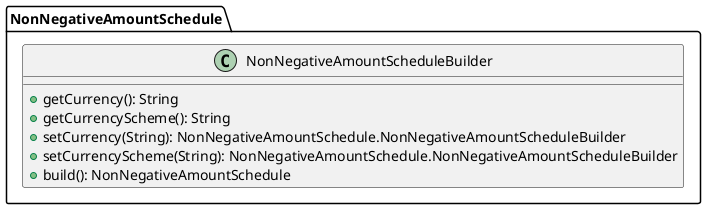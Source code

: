 @startuml

    class NonNegativeAmountSchedule.NonNegativeAmountScheduleBuilder [[NonNegativeAmountSchedule.NonNegativeAmountScheduleBuilder.html]] {
        +getCurrency(): String
        +getCurrencyScheme(): String
        +setCurrency(String): NonNegativeAmountSchedule.NonNegativeAmountScheduleBuilder
        +setCurrencyScheme(String): NonNegativeAmountSchedule.NonNegativeAmountScheduleBuilder
        +build(): NonNegativeAmountSchedule
    }

@enduml
